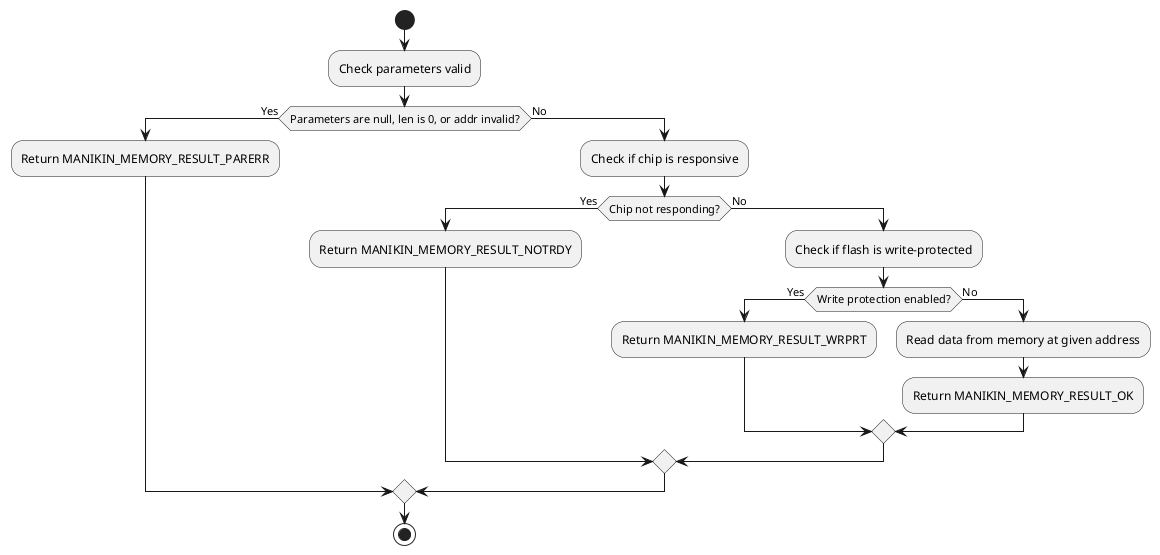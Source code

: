 @startuml
start

:Check parameters valid;

if (Parameters are null, len is 0, or addr invalid?) then (Yes)
  :Return MANIKIN_MEMORY_RESULT_PARERR;
else (No)
  :Check if chip is responsive;

  if (Chip not responding?) then (Yes)
    :Return MANIKIN_MEMORY_RESULT_NOTRDY;
  else (No)
    :Check if flash is write-protected;

    if (Write protection enabled?) then (Yes)
      :Return MANIKIN_MEMORY_RESULT_WRPRT;
    else (No)
      :Read data from memory at given address;
      :Return MANIKIN_MEMORY_RESULT_OK;
    endif
  endif
endif

stop
@enduml
